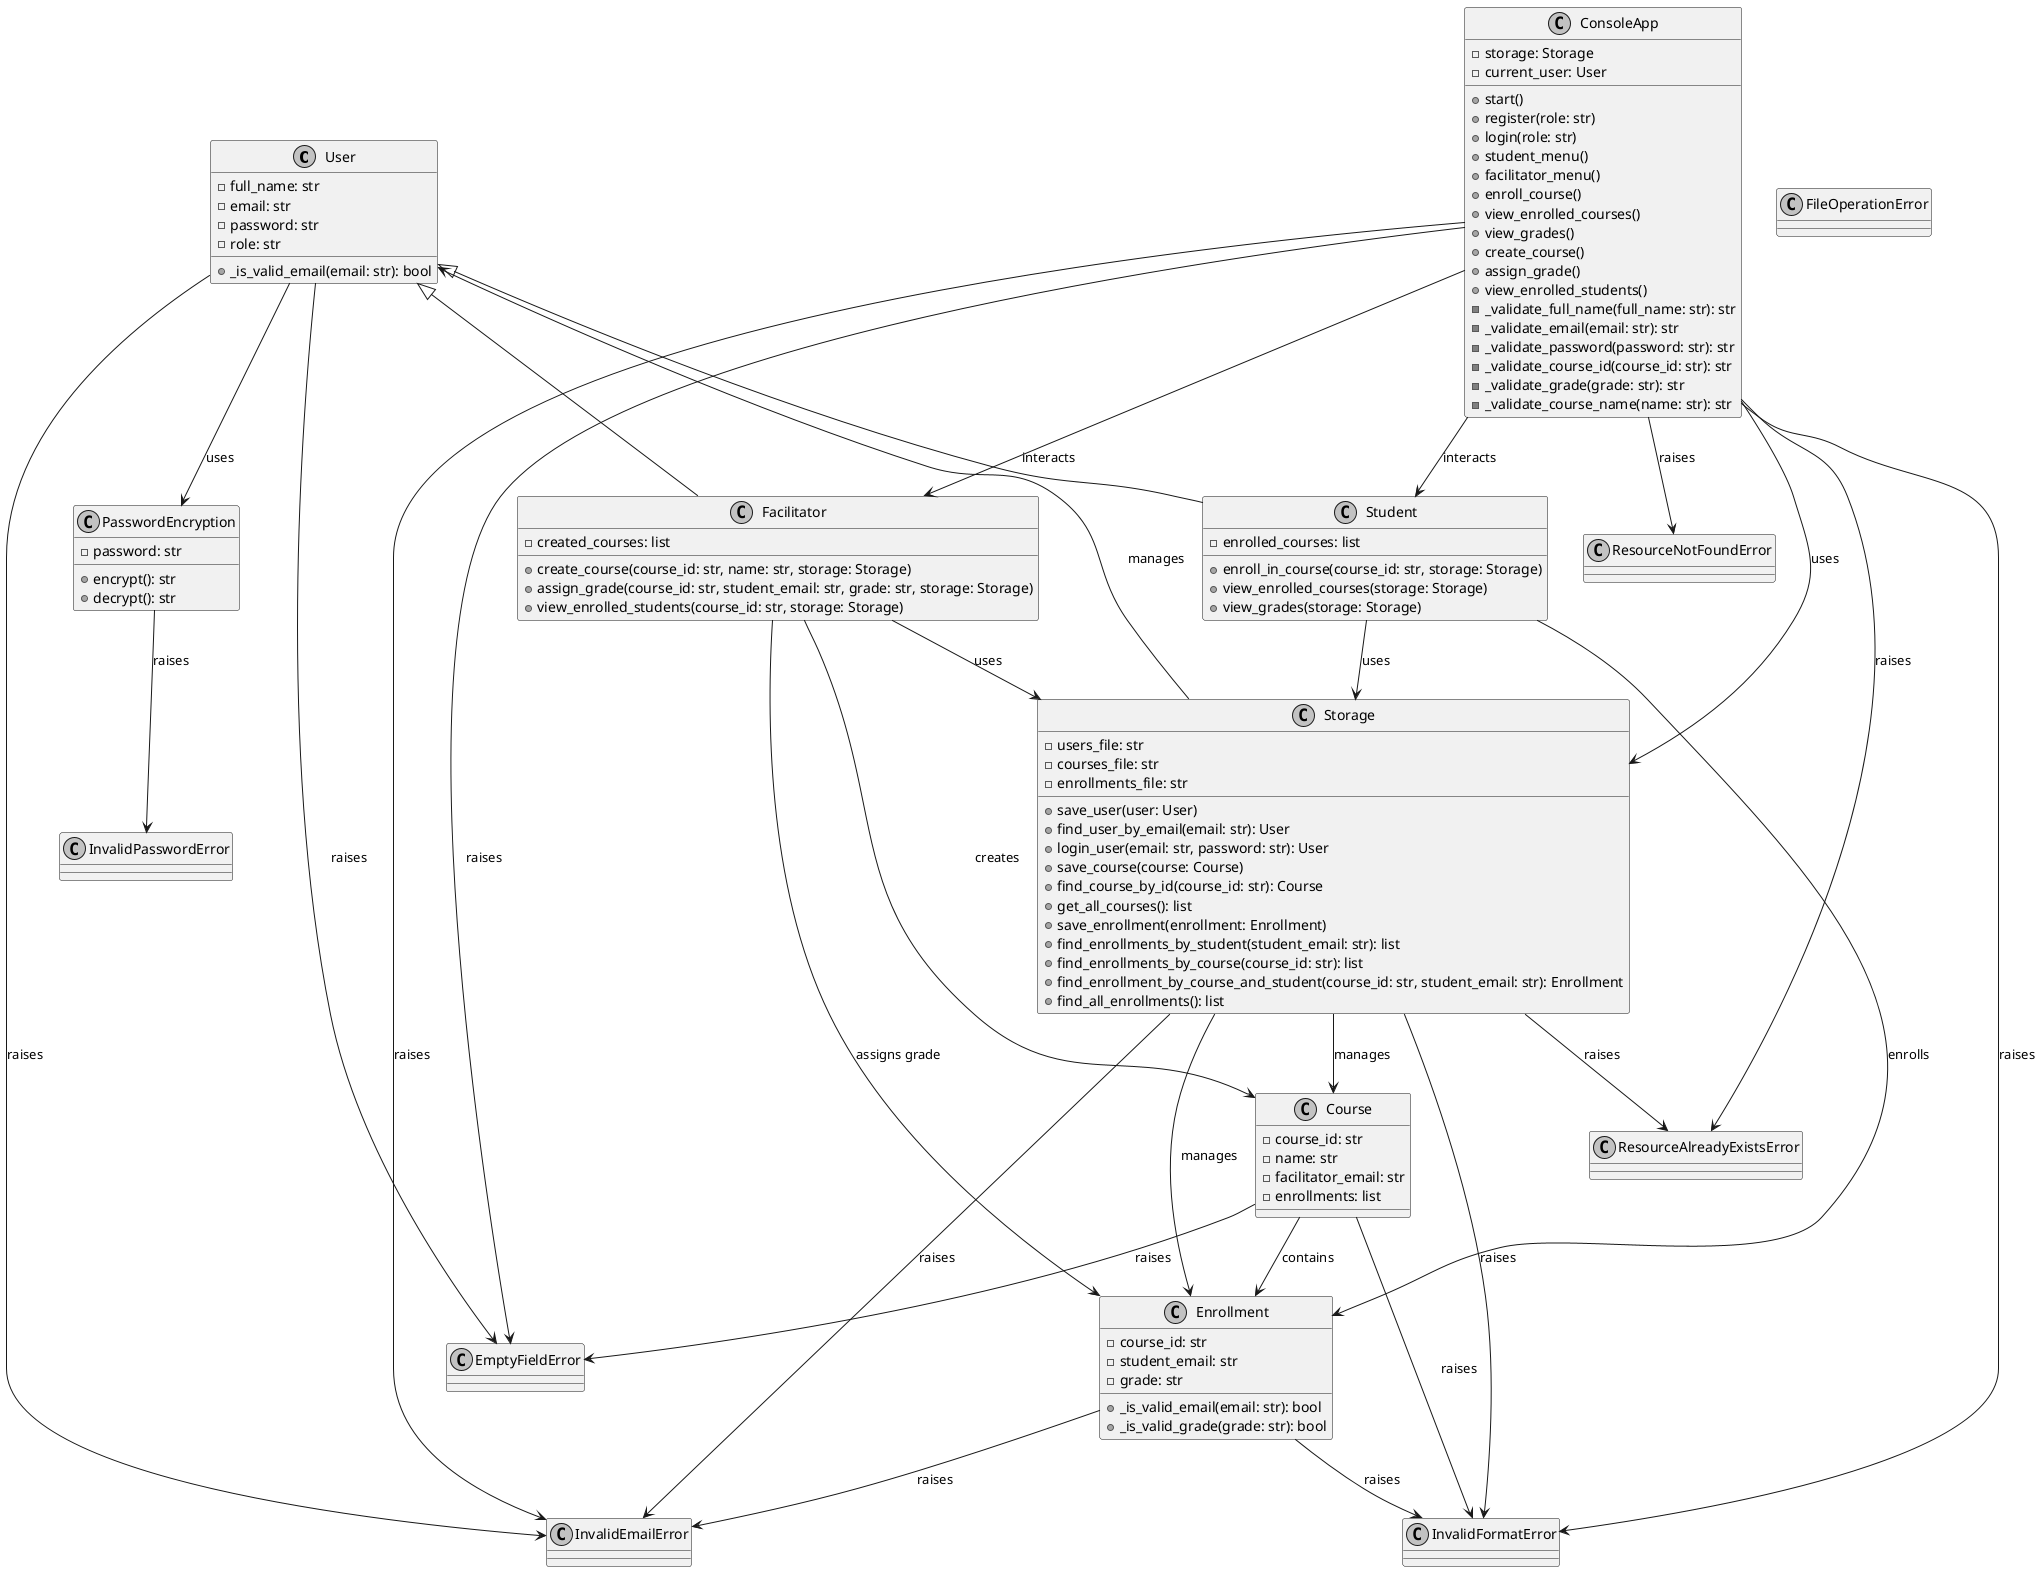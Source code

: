 @startuml
skinparam monochrome true

class User {
  -full_name: str
  -email: str
  -password: str
  -role: str
  +_is_valid_email(email: str): bool
}

class Student {
  -enrolled_courses: list
  +enroll_in_course(course_id: str, storage: Storage)
  +view_enrolled_courses(storage: Storage)
  +view_grades(storage: Storage)
}

class Facilitator {
  -created_courses: list
  +create_course(course_id: str, name: str, storage: Storage)
  +assign_grade(course_id: str, student_email: str, grade: str, storage: Storage)
  +view_enrolled_students(course_id: str, storage: Storage)
}

class Course {
  -course_id: str
  -name: str
  -facilitator_email: str
  -enrollments: list
}

class Enrollment {
  -course_id: str
  -student_email: str
  -grade: str
  +_is_valid_email(email: str): bool
  +_is_valid_grade(grade: str): bool
}

class Storage {
  -users_file: str
  -courses_file: str
  -enrollments_file: str
  +save_user(user: User)
  +find_user_by_email(email: str): User
  +login_user(email: str, password: str): User
  +save_course(course: Course)
  +find_course_by_id(course_id: str): Course
  +get_all_courses(): list
  +save_enrollment(enrollment: Enrollment)
  +find_enrollments_by_student(student_email: str): list
  +find_enrollments_by_course(course_id: str): list
  +find_enrollment_by_course_and_student(course_id: str, student_email: str): Enrollment
  +find_all_enrollments(): list
}

class ConsoleApp {
  -storage: Storage
  -current_user: User
  +start()
  +register(role: str)
  +login(role: str)
  +student_menu()
  +facilitator_menu()
  +enroll_course()
  +view_enrolled_courses()
  +view_grades()
  +create_course()
  +assign_grade()
  +view_enrolled_students()
  -_validate_full_name(full_name: str): str
  -_validate_email(email: str): str
  -_validate_password(password: str): str
  -_validate_course_id(course_id: str): str
  -_validate_grade(grade: str): str
  -_validate_course_name(name: str): str
}

class PasswordEncryption {
  -password: str
  +encrypt(): str
  +decrypt(): str
}

class InvalidPasswordError {
}

class InvalidEmailError {
}

class EmptyFieldError {
}

class ResourceAlreadyExistsError {
}

class InvalidFormatError {
}

class ResourceNotFoundError {
}

class FileOperationError {
}

User <|-- Student
User <|-- Facilitator
Student --> Storage : uses
Facilitator --> Storage : uses
ConsoleApp --> Storage : uses
ConsoleApp --> Student : interacts
ConsoleApp --> Facilitator : interacts
Storage --> User : manages
Storage --> Course : manages
Storage --> Enrollment : manages
User --> PasswordEncryption : uses
User --> InvalidEmailError : raises
User --> EmptyFieldError : raises
PasswordEncryption --> InvalidPasswordError : raises
Course --> InvalidFormatError : raises
Course --> EmptyFieldError : raises
Enrollment --> InvalidFormatError : raises
Enrollment --> InvalidEmailError : raises
Storage --> ResourceAlreadyExistsError : raises
Storage --> InvalidEmailError : raises
Storage --> InvalidFormatError : raises
ConsoleApp --> InvalidFormatError : raises
ConsoleApp --> EmptyFieldError : raises
ConsoleApp --> ResourceNotFoundError : raises
ConsoleApp --> ResourceAlreadyExistsError : raises
ConsoleApp --> InvalidEmailError : raises
Facilitator --> Course : creates
Student --> Enrollment : enrolls
Facilitator --> Enrollment : assigns grade
Course --> Enrollment : contains

@enduml